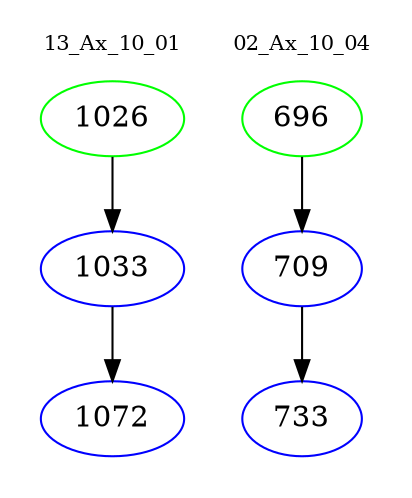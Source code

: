 digraph{
subgraph cluster_0 {
color = white
label = "13_Ax_10_01";
fontsize=10;
T0_1026 [label="1026", color="green"]
T0_1026 -> T0_1033 [color="black"]
T0_1033 [label="1033", color="blue"]
T0_1033 -> T0_1072 [color="black"]
T0_1072 [label="1072", color="blue"]
}
subgraph cluster_1 {
color = white
label = "02_Ax_10_04";
fontsize=10;
T1_696 [label="696", color="green"]
T1_696 -> T1_709 [color="black"]
T1_709 [label="709", color="blue"]
T1_709 -> T1_733 [color="black"]
T1_733 [label="733", color="blue"]
}
}
